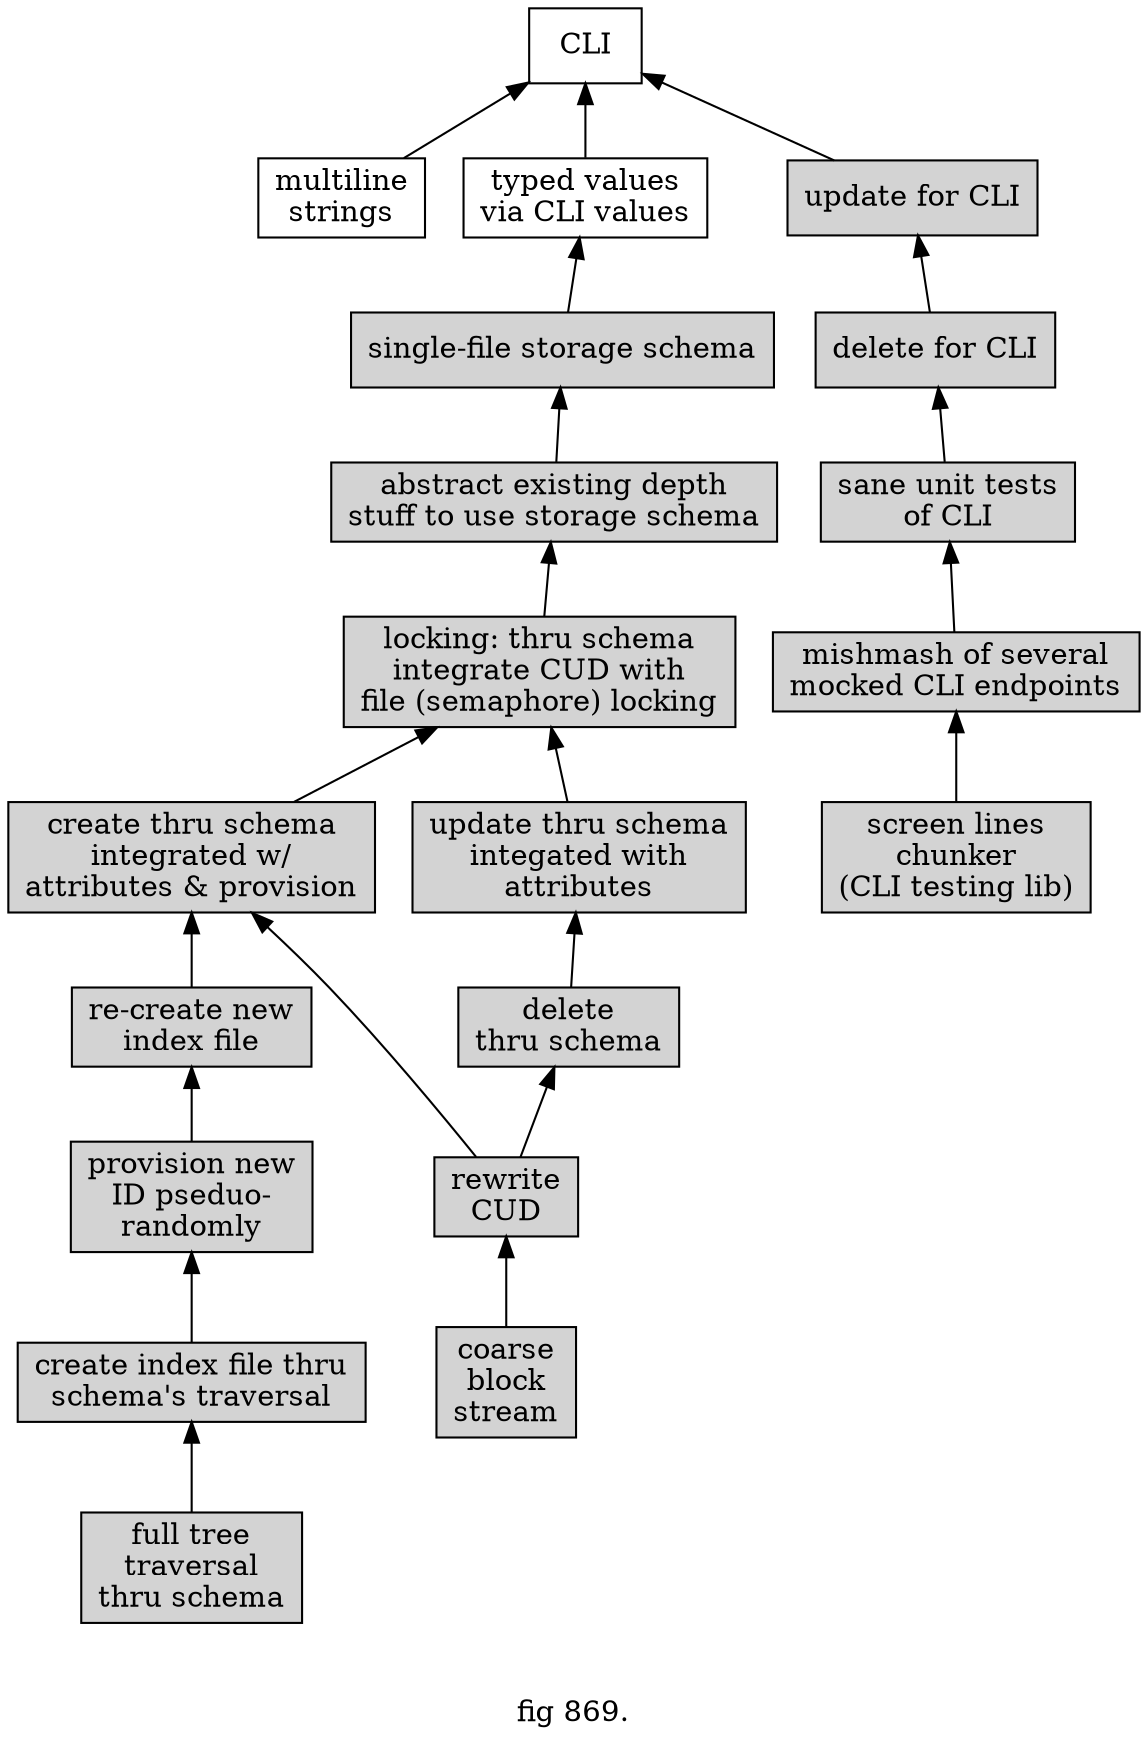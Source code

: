 digraph g {
rankdir=BT
node[shape=rect]

944[label="CLI"]
852->944
844->944
617->944


852[label="multiline\nstrings"]


/*
812[label=" for CLI"]
747[label=" for CLI"]
682[label=" for CLI"]
*/
617[label="update for CLI" style=filled]
552->617
552[label="delete for CLI" style=filled]

487->552
487[label="sane unit tests\nof CLI" style=filled]
422->487
422[label="mishmash of several\nmocked CLI endpoints" style=filled]
410->422
410[label="screen lines\nchunker\n(CLI testing lib)" style=filled]


844[label="typed values\nvia CLI values"]
756->844

756[label="single-file storage schema" style=filled]
752->756

752[label="abstract existing depth\nstuff to use storage schema" style=filled]
389->752


389[label="locking: thru schema\nintegrate CUD with\nfile (semaphore) locking" style=filled]
633->389
187->389


633[label="create thru schema\nintegrated w/\nattributes & provision" style=filled]
500->633
167->633
500[label="re-create new\nindex file" style=filled]
480->500
480[label="provision new\nID pseduo-\nrandomly" style=filled]
722->480
722[label="create index file thru\nschema's traversal" style=filled]
460->722
460[label="full tree\ntraversal\nthru schema" style=filled]


187[label="update thru schema\nintegated with\nattributes" style=filled]
833->187


833[label="delete\nthru schema" style=filled]
167->833


167[label="rewrite\nCUD" style=filled]
056->167
056[label="coarse\nblock\nstream" style=filled]


label="

fig 869."
}
/*
#born.
*/
